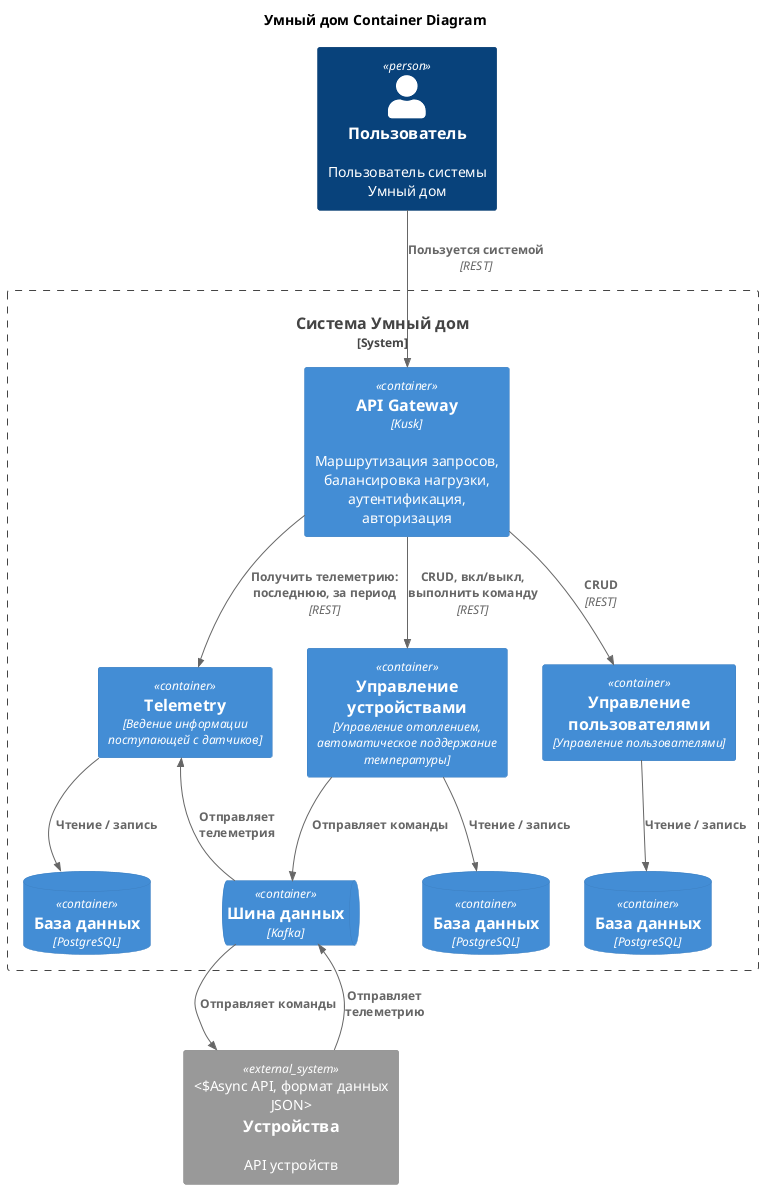@startuml
title Умный дом Container Diagram

!include <C4/C4_Container>

top to bottom direction

Person(user, "Пользователь", "Пользователь системы Умный дом")
System_Boundary(system, "Система Умный дом") {
    Container(apiGateway, "АPI Gateway", "Kusk", "Маршрутизация запросов, балансировка нагрузки, аутентификация, авторизация")

    Container(Telemetry, "Telemetry", "Ведение информации поступающей с датчиков")
    Container(Device, "Управление устройствами", "Управление отоплением, автоматическое поддержание температуры")
    Container(User, "Управление пользователями", "Управление пользователями")

    ContainerDb(telemetryDb, "База данных", "PostgreSQL")
    ContainerDb(deviceDb, "База данных", "PostgreSQL")
    ContainerDb(userDb, "База данных", "PostgreSQL")
    ContainerQueue(kafka, "Шина данных", "Kafka")

    Rel(apiGateway, Telemetry, "Получить телеметрию: последнюю, за период", "REST")
    Rel(apiGateway, Device, "CRUD, вкл/выкл, выполнить команду", "REST")
    Rel(apiGateway, User, "СRUD", "REST")

    Rel(Device, kafka, "Отправляет команды")
    Rel_L(kafka, Telemetry, "Отправляет телеметрия")

    Rel(Device, deviceDb, "Чтение / запись")
    Rel(Telemetry, telemetryDb, "Чтение / запись")
    Rel(User, userDb, "Чтение / запись")

}


System_Ext(device, "Устройства", "API устройств", "Async API, формат данных JSON")

Rel(kafka, device, "Отправляет команды")
Rel(device, kafka, "Отправляет телеметрию")

Rel(user, apiGateway, "Пользуется системой", "REST")

@enduml
